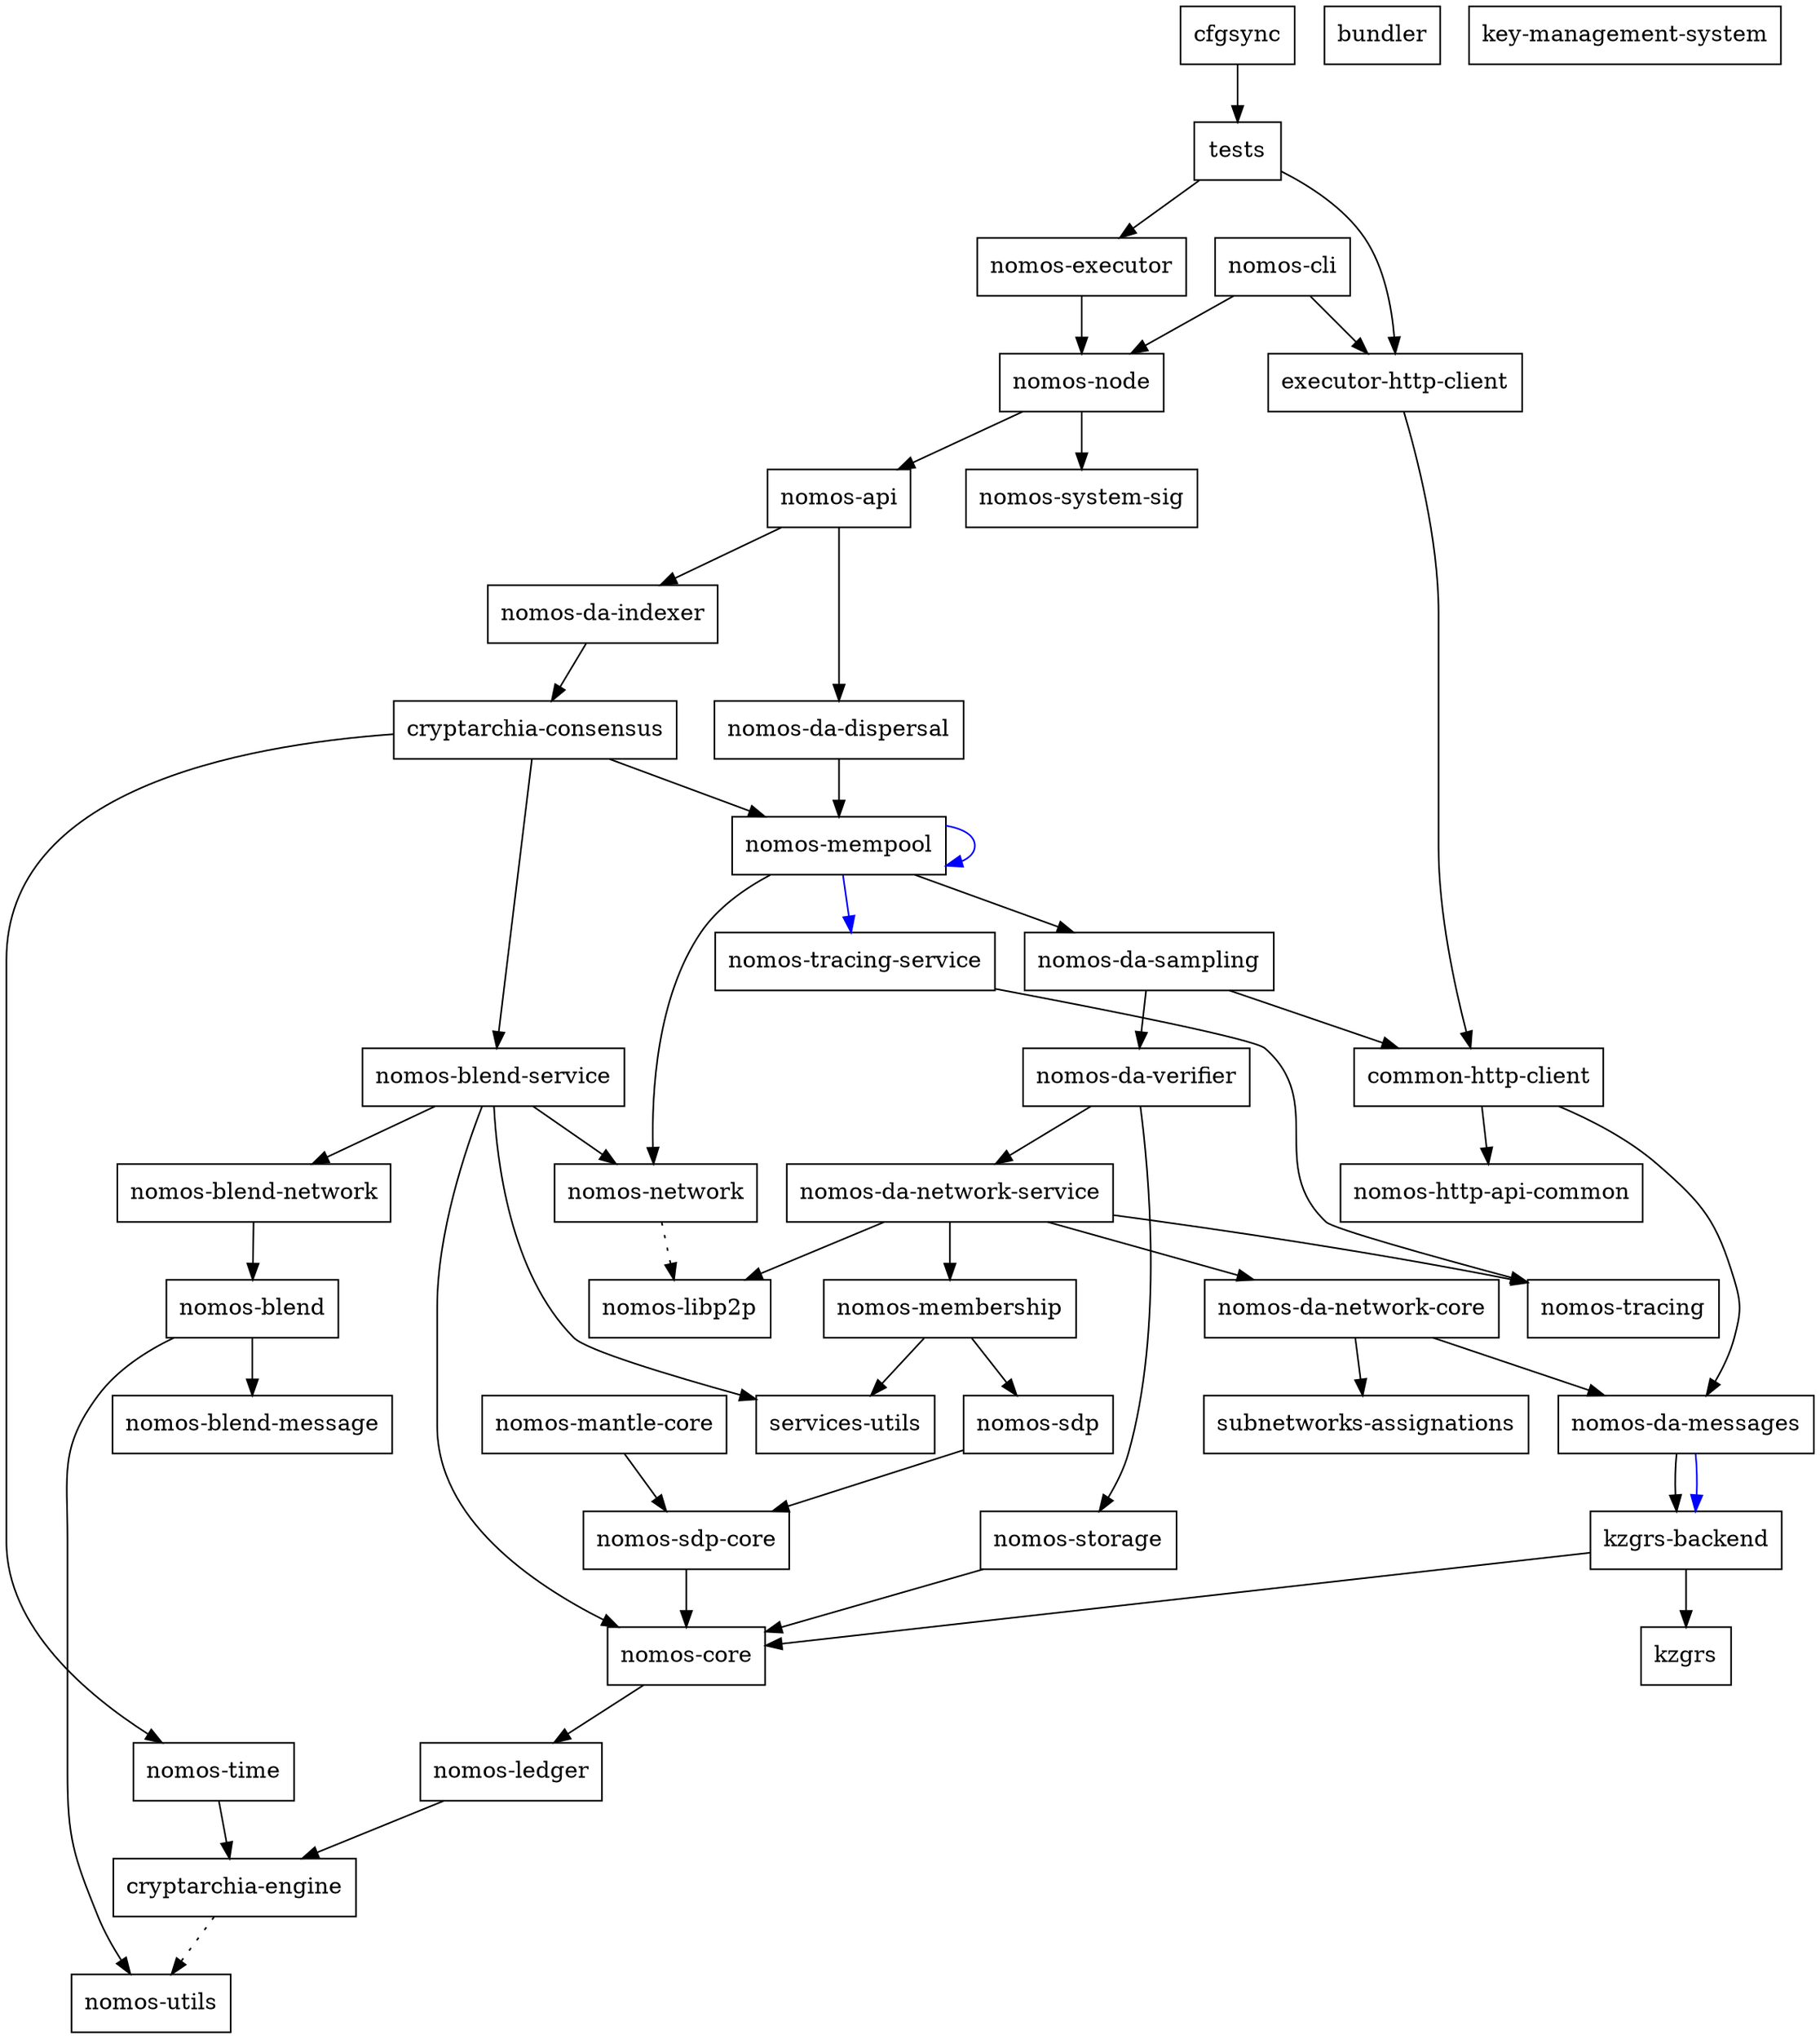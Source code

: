 digraph {
    0 [ label = "cryptarchia-engine" shape = box]
    1 [ label = "nomos-utils" shape = box]
    2 [ label = "nomos-ledger" shape = box]
    3 [ label = "nomos-http-api-common" shape = box]
    4 [ label = "nomos-executor" shape = box]
    5 [ label = "kzgrs-backend" shape = box]
    6 [ label = "kzgrs" shape = box]
    7 [ label = "nomos-core" shape = box]
    8 [ label = "nomos-api" shape = box]
    9 [ label = "cryptarchia-consensus" shape = box]
    10 [ label = "nomos-blend-service" shape = box]
    11 [ label = "nomos-blend" shape = box]
    12 [ label = "nomos-blend-message" shape = box]
    13 [ label = "nomos-blend-network" shape = box]
    14 [ label = "nomos-libp2p" shape = box]
    15 [ label = "nomos-network" shape = box]
    16 [ label = "services-utils" shape = box]
    17 [ label = "nomos-da-sampling" shape = box]
    18 [ label = "common-http-client" shape = box]
    19 [ label = "nomos-da-messages" shape = box]
    20 [ label = "nomos-da-network-core" shape = box]
    21 [ label = "subnetworks-assignations" shape = box]
    22 [ label = "nomos-da-network-service" shape = box]
    23 [ label = "nomos-membership" shape = box]
    24 [ label = "nomos-sdp" shape = box]
    25 [ label = "nomos-sdp-core" shape = box]
    26 [ label = "nomos-tracing" shape = box]
    27 [ label = "nomos-da-verifier" shape = box]
    28 [ label = "nomos-storage" shape = box]
    29 [ label = "nomos-mempool" shape = box]
    30 [ label = "nomos-tracing-service" shape = box]
    31 [ label = "nomos-time" shape = box]
    32 [ label = "nomos-da-dispersal" shape = box]
    33 [ label = "nomos-da-indexer" shape = box]
    34 [ label = "nomos-node" shape = box]
    35 [ label = "nomos-system-sig" shape = box]
    36 [ label = "executor-http-client" shape = box]
    37 [ label = "bundler" shape = box]
    38 [ label = "nomos-cli" shape = box]
    39 [ label = "nomos-mantle-core" shape = box]
    40 [ label = "key-management-system" shape = box]
    41 [ label = "cfgsync" shape = box]
    42 [ label = "tests" shape = box]
    0 -> 1 [ style = dotted]
    2 -> 0 [ ]
    4 -> 34 [ ]
    5 -> 6 [ ]
    5 -> 7 [ ]
    7 -> 2 [ ]
    8 -> 32 [ ]
    8 -> 33 [ ]
    9 -> 10 [ ]
    9 -> 29 [ ]
    9 -> 31 [ ]
    10 -> 13 [ ]
    10 -> 7 [ ]
    10 -> 15 [ ]
    10 -> 16 [ ]
    11 -> 12 [ ]
    11 -> 1 [ ]
    13 -> 11 [ ]
    15 -> 14 [ style = dotted]
    17 -> 18 [ ]
    17 -> 27 [ ]
    18 -> 19 [ ]
    18 -> 3 [ ]
    19 -> 5 [ ]
    19 -> 5 [ color = blue]
    20 -> 19 [ ]
    20 -> 21 [ ]
    22 -> 20 [ ]
    22 -> 14 [ ]
    22 -> 23 [ ]
    22 -> 26 [ ]
    23 -> 24 [ ]
    23 -> 16 [ ]
    24 -> 25 [ ]
    25 -> 7 [ ]
    27 -> 22 [ ]
    27 -> 28 [ ]
    28 -> 7 [ ]
    29 -> 17 [ ]
    29 -> 29 [ color = blue]
    29 -> 15 [ ]
    29 -> 30 [ color = blue]
    30 -> 26 [ ]
    31 -> 0 [ ]
    32 -> 29 [ ]
    33 -> 9 [ ]
    34 -> 8 [ ]
    34 -> 35 [ ]
    36 -> 18 [ ]
    38 -> 36 [ ]
    38 -> 34 [ ]
    39 -> 25 [ ]
    41 -> 42 [ ]
    42 -> 36 [ ]
    42 -> 4 [ ]
}

